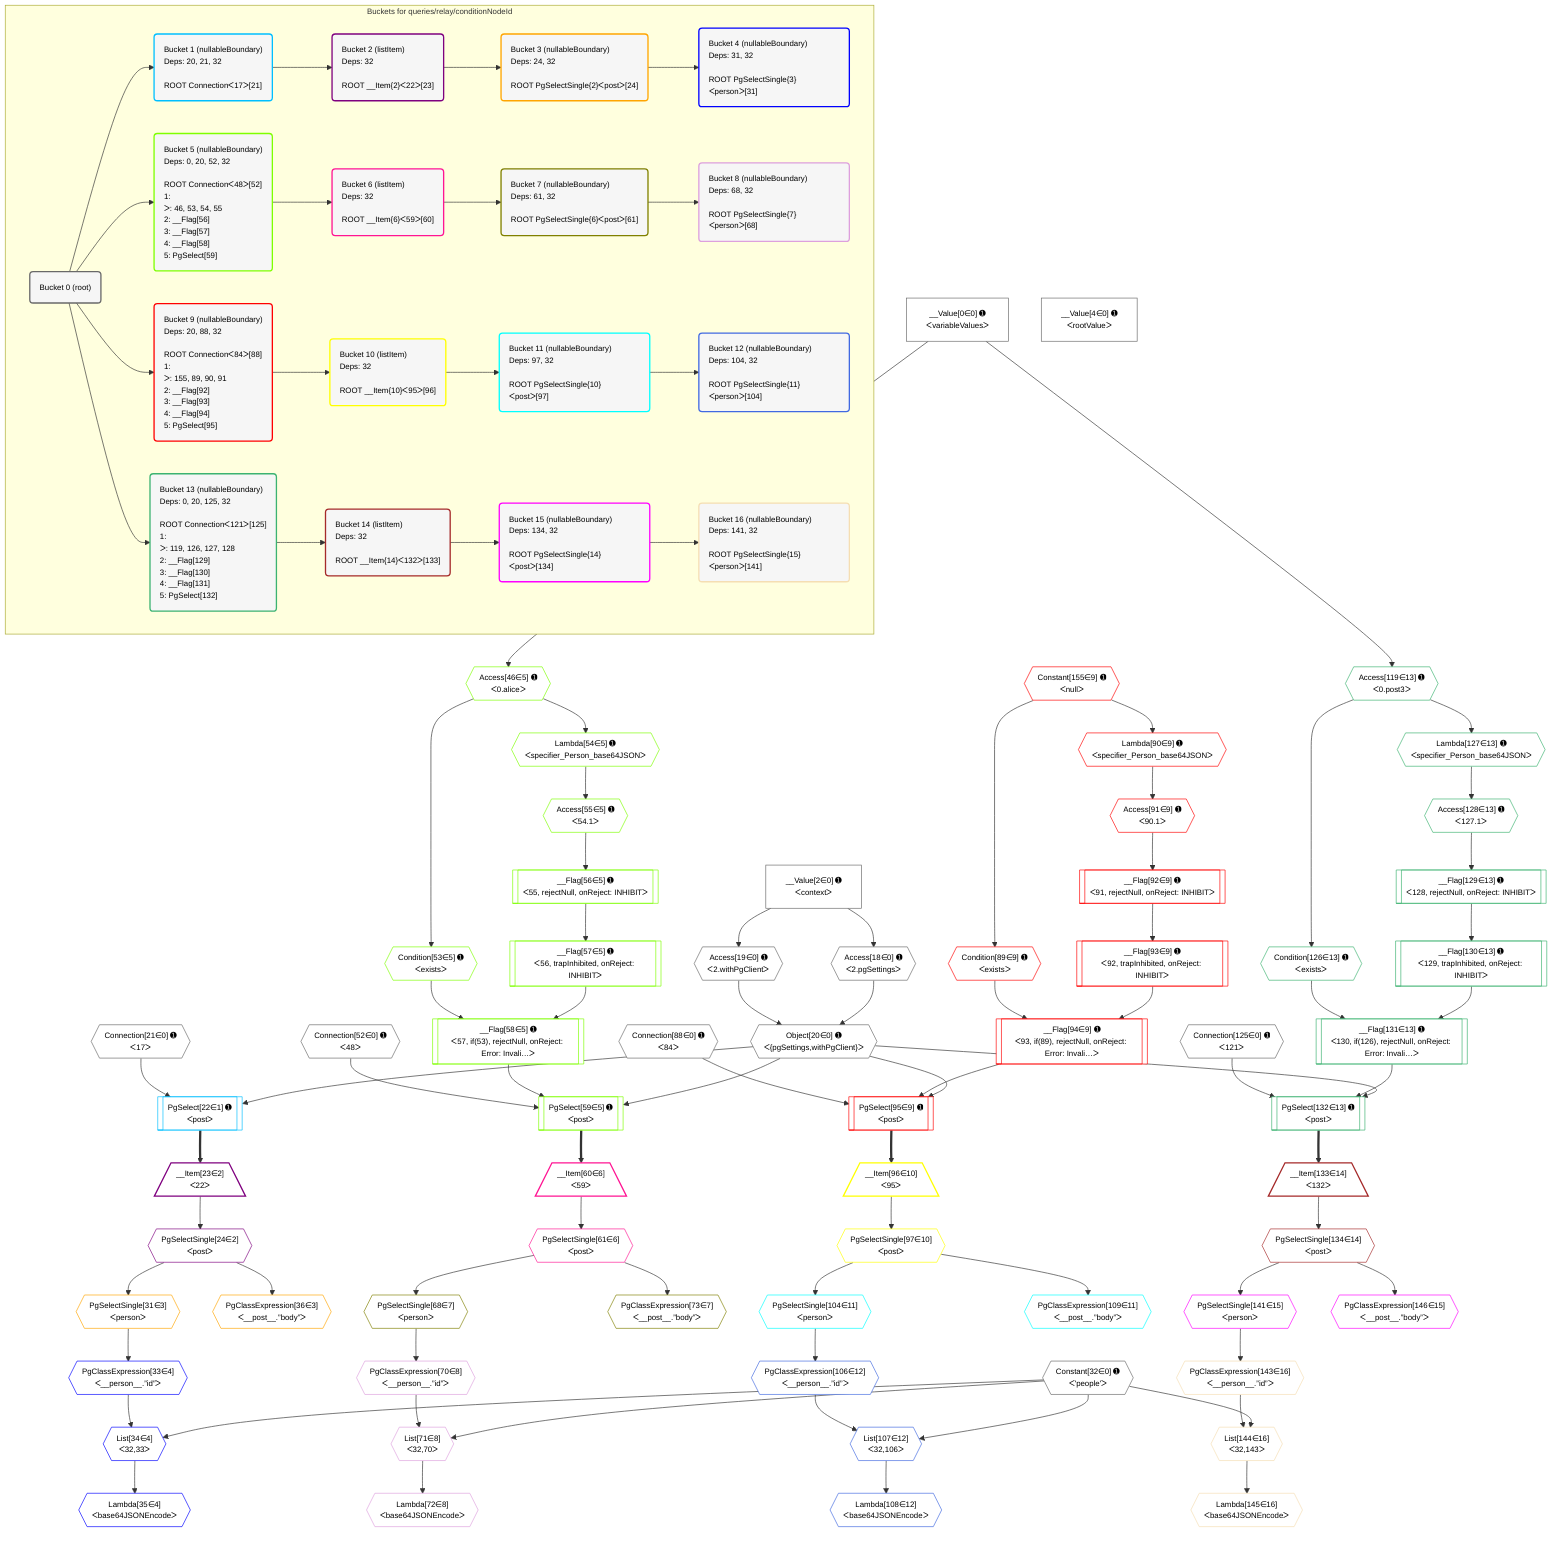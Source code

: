 %%{init: {'themeVariables': { 'fontSize': '12px'}}}%%
graph TD
    classDef path fill:#eee,stroke:#000,color:#000
    classDef plan fill:#fff,stroke-width:1px,color:#000
    classDef itemplan fill:#fff,stroke-width:2px,color:#000
    classDef unbatchedplan fill:#dff,stroke-width:1px,color:#000
    classDef sideeffectplan fill:#fcc,stroke-width:2px,color:#000
    classDef bucket fill:#f6f6f6,color:#000,stroke-width:2px,text-align:left


    %% plan dependencies
    Object20{{"Object[20∈0] ➊<br />ᐸ{pgSettings,withPgClient}ᐳ"}}:::plan
    Access18{{"Access[18∈0] ➊<br />ᐸ2.pgSettingsᐳ"}}:::plan
    Access19{{"Access[19∈0] ➊<br />ᐸ2.withPgClientᐳ"}}:::plan
    Access18 & Access19 --> Object20
    __Value2["__Value[2∈0] ➊<br />ᐸcontextᐳ"]:::plan
    __Value2 --> Access18
    __Value2 --> Access19
    __Value0["__Value[0∈0] ➊<br />ᐸvariableValuesᐳ"]:::plan
    __Value4["__Value[4∈0] ➊<br />ᐸrootValueᐳ"]:::plan
    Connection21{{"Connection[21∈0] ➊<br />ᐸ17ᐳ"}}:::plan
    Constant32{{"Constant[32∈0] ➊<br />ᐸ'people'ᐳ"}}:::plan
    Connection52{{"Connection[52∈0] ➊<br />ᐸ48ᐳ"}}:::plan
    Connection88{{"Connection[88∈0] ➊<br />ᐸ84ᐳ"}}:::plan
    Connection125{{"Connection[125∈0] ➊<br />ᐸ121ᐳ"}}:::plan
    PgSelect22[["PgSelect[22∈1] ➊<br />ᐸpostᐳ"]]:::plan
    Object20 & Connection21 --> PgSelect22
    __Item23[/"__Item[23∈2]<br />ᐸ22ᐳ"\]:::itemplan
    PgSelect22 ==> __Item23
    PgSelectSingle24{{"PgSelectSingle[24∈2]<br />ᐸpostᐳ"}}:::plan
    __Item23 --> PgSelectSingle24
    PgSelectSingle31{{"PgSelectSingle[31∈3]<br />ᐸpersonᐳ"}}:::plan
    PgSelectSingle24 --> PgSelectSingle31
    PgClassExpression36{{"PgClassExpression[36∈3]<br />ᐸ__post__.”body”ᐳ"}}:::plan
    PgSelectSingle24 --> PgClassExpression36
    List34{{"List[34∈4]<br />ᐸ32,33ᐳ"}}:::plan
    PgClassExpression33{{"PgClassExpression[33∈4]<br />ᐸ__person__.”id”ᐳ"}}:::plan
    Constant32 & PgClassExpression33 --> List34
    PgSelectSingle31 --> PgClassExpression33
    Lambda35{{"Lambda[35∈4]<br />ᐸbase64JSONEncodeᐳ"}}:::plan
    List34 --> Lambda35
    PgSelect59[["PgSelect[59∈5] ➊<br />ᐸpostᐳ"]]:::plan
    __Flag58[["__Flag[58∈5] ➊<br />ᐸ57, if(53), rejectNull, onReject: Error: Invali…ᐳ"]]:::plan
    Object20 & __Flag58 & Connection52 --> PgSelect59
    __Flag57[["__Flag[57∈5] ➊<br />ᐸ56, trapInhibited, onReject: INHIBITᐳ"]]:::plan
    Condition53{{"Condition[53∈5] ➊<br />ᐸexistsᐳ"}}:::plan
    __Flag57 & Condition53 --> __Flag58
    Access46{{"Access[46∈5] ➊<br />ᐸ0.aliceᐳ"}}:::plan
    __Value0 --> Access46
    Access46 --> Condition53
    Lambda54{{"Lambda[54∈5] ➊<br />ᐸspecifier_Person_base64JSONᐳ"}}:::plan
    Access46 --> Lambda54
    Access55{{"Access[55∈5] ➊<br />ᐸ54.1ᐳ"}}:::plan
    Lambda54 --> Access55
    __Flag56[["__Flag[56∈5] ➊<br />ᐸ55, rejectNull, onReject: INHIBITᐳ"]]:::plan
    Access55 --> __Flag56
    __Flag56 --> __Flag57
    __Item60[/"__Item[60∈6]<br />ᐸ59ᐳ"\]:::itemplan
    PgSelect59 ==> __Item60
    PgSelectSingle61{{"PgSelectSingle[61∈6]<br />ᐸpostᐳ"}}:::plan
    __Item60 --> PgSelectSingle61
    PgSelectSingle68{{"PgSelectSingle[68∈7]<br />ᐸpersonᐳ"}}:::plan
    PgSelectSingle61 --> PgSelectSingle68
    PgClassExpression73{{"PgClassExpression[73∈7]<br />ᐸ__post__.”body”ᐳ"}}:::plan
    PgSelectSingle61 --> PgClassExpression73
    List71{{"List[71∈8]<br />ᐸ32,70ᐳ"}}:::plan
    PgClassExpression70{{"PgClassExpression[70∈8]<br />ᐸ__person__.”id”ᐳ"}}:::plan
    Constant32 & PgClassExpression70 --> List71
    PgSelectSingle68 --> PgClassExpression70
    Lambda72{{"Lambda[72∈8]<br />ᐸbase64JSONEncodeᐳ"}}:::plan
    List71 --> Lambda72
    PgSelect95[["PgSelect[95∈9] ➊<br />ᐸpostᐳ"]]:::plan
    __Flag94[["__Flag[94∈9] ➊<br />ᐸ93, if(89), rejectNull, onReject: Error: Invali…ᐳ"]]:::plan
    Object20 & __Flag94 & Connection88 --> PgSelect95
    __Flag93[["__Flag[93∈9] ➊<br />ᐸ92, trapInhibited, onReject: INHIBITᐳ"]]:::plan
    Condition89{{"Condition[89∈9] ➊<br />ᐸexistsᐳ"}}:::plan
    __Flag93 & Condition89 --> __Flag94
    Constant155{{"Constant[155∈9] ➊<br />ᐸnullᐳ"}}:::plan
    Constant155 --> Condition89
    Lambda90{{"Lambda[90∈9] ➊<br />ᐸspecifier_Person_base64JSONᐳ"}}:::plan
    Constant155 --> Lambda90
    Access91{{"Access[91∈9] ➊<br />ᐸ90.1ᐳ"}}:::plan
    Lambda90 --> Access91
    __Flag92[["__Flag[92∈9] ➊<br />ᐸ91, rejectNull, onReject: INHIBITᐳ"]]:::plan
    Access91 --> __Flag92
    __Flag92 --> __Flag93
    __Item96[/"__Item[96∈10]<br />ᐸ95ᐳ"\]:::itemplan
    PgSelect95 ==> __Item96
    PgSelectSingle97{{"PgSelectSingle[97∈10]<br />ᐸpostᐳ"}}:::plan
    __Item96 --> PgSelectSingle97
    PgSelectSingle104{{"PgSelectSingle[104∈11]<br />ᐸpersonᐳ"}}:::plan
    PgSelectSingle97 --> PgSelectSingle104
    PgClassExpression109{{"PgClassExpression[109∈11]<br />ᐸ__post__.”body”ᐳ"}}:::plan
    PgSelectSingle97 --> PgClassExpression109
    List107{{"List[107∈12]<br />ᐸ32,106ᐳ"}}:::plan
    PgClassExpression106{{"PgClassExpression[106∈12]<br />ᐸ__person__.”id”ᐳ"}}:::plan
    Constant32 & PgClassExpression106 --> List107
    PgSelectSingle104 --> PgClassExpression106
    Lambda108{{"Lambda[108∈12]<br />ᐸbase64JSONEncodeᐳ"}}:::plan
    List107 --> Lambda108
    PgSelect132[["PgSelect[132∈13] ➊<br />ᐸpostᐳ"]]:::plan
    __Flag131[["__Flag[131∈13] ➊<br />ᐸ130, if(126), rejectNull, onReject: Error: Invali…ᐳ"]]:::plan
    Object20 & __Flag131 & Connection125 --> PgSelect132
    __Flag130[["__Flag[130∈13] ➊<br />ᐸ129, trapInhibited, onReject: INHIBITᐳ"]]:::plan
    Condition126{{"Condition[126∈13] ➊<br />ᐸexistsᐳ"}}:::plan
    __Flag130 & Condition126 --> __Flag131
    Access119{{"Access[119∈13] ➊<br />ᐸ0.post3ᐳ"}}:::plan
    __Value0 --> Access119
    Access119 --> Condition126
    Lambda127{{"Lambda[127∈13] ➊<br />ᐸspecifier_Person_base64JSONᐳ"}}:::plan
    Access119 --> Lambda127
    Access128{{"Access[128∈13] ➊<br />ᐸ127.1ᐳ"}}:::plan
    Lambda127 --> Access128
    __Flag129[["__Flag[129∈13] ➊<br />ᐸ128, rejectNull, onReject: INHIBITᐳ"]]:::plan
    Access128 --> __Flag129
    __Flag129 --> __Flag130
    __Item133[/"__Item[133∈14]<br />ᐸ132ᐳ"\]:::itemplan
    PgSelect132 ==> __Item133
    PgSelectSingle134{{"PgSelectSingle[134∈14]<br />ᐸpostᐳ"}}:::plan
    __Item133 --> PgSelectSingle134
    PgSelectSingle141{{"PgSelectSingle[141∈15]<br />ᐸpersonᐳ"}}:::plan
    PgSelectSingle134 --> PgSelectSingle141
    PgClassExpression146{{"PgClassExpression[146∈15]<br />ᐸ__post__.”body”ᐳ"}}:::plan
    PgSelectSingle134 --> PgClassExpression146
    List144{{"List[144∈16]<br />ᐸ32,143ᐳ"}}:::plan
    PgClassExpression143{{"PgClassExpression[143∈16]<br />ᐸ__person__.”id”ᐳ"}}:::plan
    Constant32 & PgClassExpression143 --> List144
    PgSelectSingle141 --> PgClassExpression143
    Lambda145{{"Lambda[145∈16]<br />ᐸbase64JSONEncodeᐳ"}}:::plan
    List144 --> Lambda145

    %% define steps

    subgraph "Buckets for queries/relay/conditionNodeId"
    Bucket0("Bucket 0 (root)"):::bucket
    classDef bucket0 stroke:#696969
    class Bucket0,__Value0,__Value2,__Value4,Access18,Access19,Object20,Connection21,Constant32,Connection52,Connection88,Connection125 bucket0
    Bucket1("Bucket 1 (nullableBoundary)<br />Deps: 20, 21, 32<br /><br />ROOT Connectionᐸ17ᐳ[21]"):::bucket
    classDef bucket1 stroke:#00bfff
    class Bucket1,PgSelect22 bucket1
    Bucket2("Bucket 2 (listItem)<br />Deps: 32<br /><br />ROOT __Item{2}ᐸ22ᐳ[23]"):::bucket
    classDef bucket2 stroke:#7f007f
    class Bucket2,__Item23,PgSelectSingle24 bucket2
    Bucket3("Bucket 3 (nullableBoundary)<br />Deps: 24, 32<br /><br />ROOT PgSelectSingle{2}ᐸpostᐳ[24]"):::bucket
    classDef bucket3 stroke:#ffa500
    class Bucket3,PgSelectSingle31,PgClassExpression36 bucket3
    Bucket4("Bucket 4 (nullableBoundary)<br />Deps: 31, 32<br /><br />ROOT PgSelectSingle{3}ᐸpersonᐳ[31]"):::bucket
    classDef bucket4 stroke:#0000ff
    class Bucket4,PgClassExpression33,List34,Lambda35 bucket4
    Bucket5("Bucket 5 (nullableBoundary)<br />Deps: 0, 20, 52, 32<br /><br />ROOT Connectionᐸ48ᐳ[52]<br />1: <br />ᐳ: 46, 53, 54, 55<br />2: __Flag[56]<br />3: __Flag[57]<br />4: __Flag[58]<br />5: PgSelect[59]"):::bucket
    classDef bucket5 stroke:#7fff00
    class Bucket5,Access46,Condition53,Lambda54,Access55,__Flag56,__Flag57,__Flag58,PgSelect59 bucket5
    Bucket6("Bucket 6 (listItem)<br />Deps: 32<br /><br />ROOT __Item{6}ᐸ59ᐳ[60]"):::bucket
    classDef bucket6 stroke:#ff1493
    class Bucket6,__Item60,PgSelectSingle61 bucket6
    Bucket7("Bucket 7 (nullableBoundary)<br />Deps: 61, 32<br /><br />ROOT PgSelectSingle{6}ᐸpostᐳ[61]"):::bucket
    classDef bucket7 stroke:#808000
    class Bucket7,PgSelectSingle68,PgClassExpression73 bucket7
    Bucket8("Bucket 8 (nullableBoundary)<br />Deps: 68, 32<br /><br />ROOT PgSelectSingle{7}ᐸpersonᐳ[68]"):::bucket
    classDef bucket8 stroke:#dda0dd
    class Bucket8,PgClassExpression70,List71,Lambda72 bucket8
    Bucket9("Bucket 9 (nullableBoundary)<br />Deps: 20, 88, 32<br /><br />ROOT Connectionᐸ84ᐳ[88]<br />1: <br />ᐳ: 155, 89, 90, 91<br />2: __Flag[92]<br />3: __Flag[93]<br />4: __Flag[94]<br />5: PgSelect[95]"):::bucket
    classDef bucket9 stroke:#ff0000
    class Bucket9,Condition89,Lambda90,Access91,__Flag92,__Flag93,__Flag94,PgSelect95,Constant155 bucket9
    Bucket10("Bucket 10 (listItem)<br />Deps: 32<br /><br />ROOT __Item{10}ᐸ95ᐳ[96]"):::bucket
    classDef bucket10 stroke:#ffff00
    class Bucket10,__Item96,PgSelectSingle97 bucket10
    Bucket11("Bucket 11 (nullableBoundary)<br />Deps: 97, 32<br /><br />ROOT PgSelectSingle{10}ᐸpostᐳ[97]"):::bucket
    classDef bucket11 stroke:#00ffff
    class Bucket11,PgSelectSingle104,PgClassExpression109 bucket11
    Bucket12("Bucket 12 (nullableBoundary)<br />Deps: 104, 32<br /><br />ROOT PgSelectSingle{11}ᐸpersonᐳ[104]"):::bucket
    classDef bucket12 stroke:#4169e1
    class Bucket12,PgClassExpression106,List107,Lambda108 bucket12
    Bucket13("Bucket 13 (nullableBoundary)<br />Deps: 0, 20, 125, 32<br /><br />ROOT Connectionᐸ121ᐳ[125]<br />1: <br />ᐳ: 119, 126, 127, 128<br />2: __Flag[129]<br />3: __Flag[130]<br />4: __Flag[131]<br />5: PgSelect[132]"):::bucket
    classDef bucket13 stroke:#3cb371
    class Bucket13,Access119,Condition126,Lambda127,Access128,__Flag129,__Flag130,__Flag131,PgSelect132 bucket13
    Bucket14("Bucket 14 (listItem)<br />Deps: 32<br /><br />ROOT __Item{14}ᐸ132ᐳ[133]"):::bucket
    classDef bucket14 stroke:#a52a2a
    class Bucket14,__Item133,PgSelectSingle134 bucket14
    Bucket15("Bucket 15 (nullableBoundary)<br />Deps: 134, 32<br /><br />ROOT PgSelectSingle{14}ᐸpostᐳ[134]"):::bucket
    classDef bucket15 stroke:#ff00ff
    class Bucket15,PgSelectSingle141,PgClassExpression146 bucket15
    Bucket16("Bucket 16 (nullableBoundary)<br />Deps: 141, 32<br /><br />ROOT PgSelectSingle{15}ᐸpersonᐳ[141]"):::bucket
    classDef bucket16 stroke:#f5deb3
    class Bucket16,PgClassExpression143,List144,Lambda145 bucket16
    Bucket0 --> Bucket1 & Bucket5 & Bucket9 & Bucket13
    Bucket1 --> Bucket2
    Bucket2 --> Bucket3
    Bucket3 --> Bucket4
    Bucket5 --> Bucket6
    Bucket6 --> Bucket7
    Bucket7 --> Bucket8
    Bucket9 --> Bucket10
    Bucket10 --> Bucket11
    Bucket11 --> Bucket12
    Bucket13 --> Bucket14
    Bucket14 --> Bucket15
    Bucket15 --> Bucket16
    end
